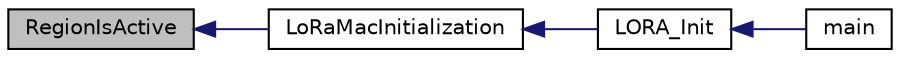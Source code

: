 digraph "RegionIsActive"
{
  edge [fontname="Helvetica",fontsize="10",labelfontname="Helvetica",labelfontsize="10"];
  node [fontname="Helvetica",fontsize="10",shape=record];
  rankdir="LR";
  Node182 [label="RegionIsActive",height=0.2,width=0.4,color="black", fillcolor="grey75", style="filled", fontcolor="black"];
  Node182 -> Node183 [dir="back",color="midnightblue",fontsize="10",style="solid",fontname="Helvetica"];
  Node183 [label="LoRaMacInitialization",height=0.2,width=0.4,color="black", fillcolor="white", style="filled",URL="$group___l_o_r_a_m_a_c.html#ga7ca445cf825e45999810b3991273eba5",tooltip="LoRaMAC layer initialization "];
  Node183 -> Node184 [dir="back",color="midnightblue",fontsize="10",style="solid",fontname="Helvetica"];
  Node184 [label="LORA_Init",height=0.2,width=0.4,color="black", fillcolor="white", style="filled",URL="$lora_8h.html#a60e6c21550fcaf1cadb87454348046ad",tooltip="Lora Initialisation "];
  Node184 -> Node185 [dir="back",color="midnightblue",fontsize="10",style="solid",fontname="Helvetica"];
  Node185 [label="main",height=0.2,width=0.4,color="black", fillcolor="white", style="filled",URL="$main_8c.html#a840291bc02cba5474a4cb46a9b9566fe",tooltip="Main program "];
}

